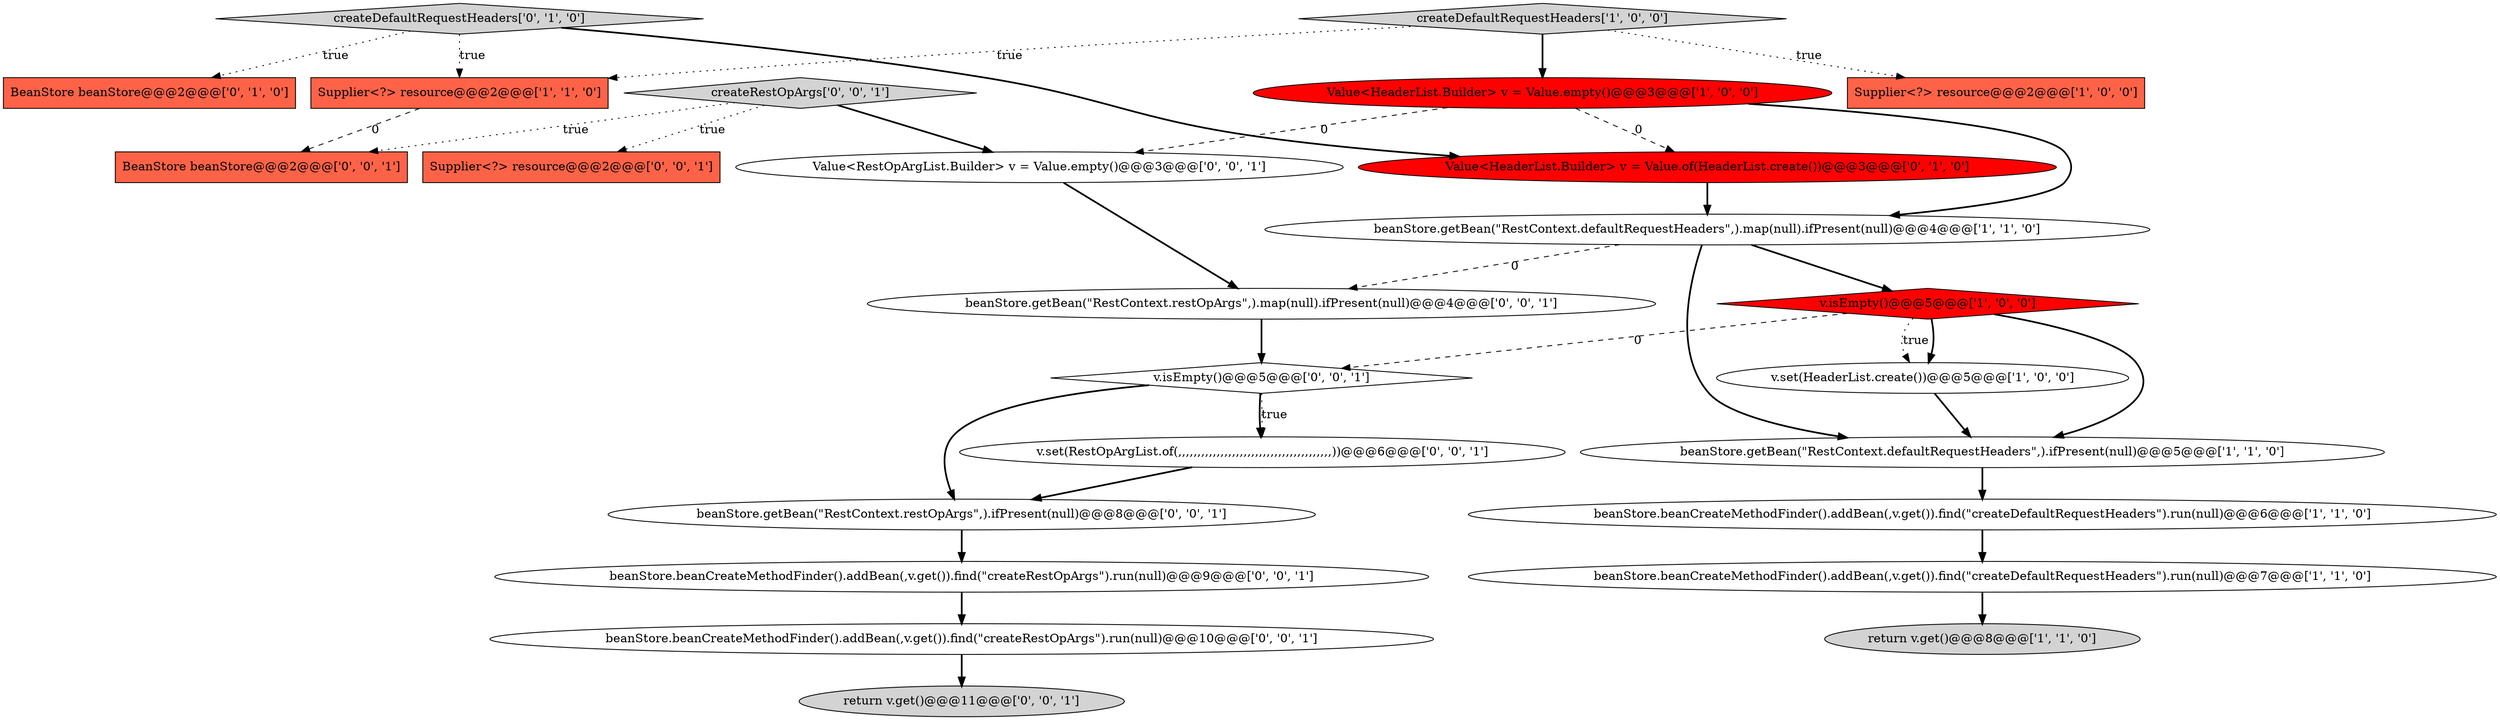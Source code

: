 digraph {
2 [style = filled, label = "v.set(HeaderList.create())@@@5@@@['1', '0', '0']", fillcolor = white, shape = ellipse image = "AAA0AAABBB1BBB"];
20 [style = filled, label = "return v.get()@@@11@@@['0', '0', '1']", fillcolor = lightgray, shape = ellipse image = "AAA0AAABBB3BBB"];
23 [style = filled, label = "v.set(RestOpArgList.of(,,,,,,,,,,,,,,,,,,,,,,,,,,,,,,,,,,,,,,,,))@@@6@@@['0', '0', '1']", fillcolor = white, shape = ellipse image = "AAA0AAABBB3BBB"];
9 [style = filled, label = "return v.get()@@@8@@@['1', '1', '0']", fillcolor = lightgray, shape = ellipse image = "AAA0AAABBB1BBB"];
17 [style = filled, label = "beanStore.beanCreateMethodFinder().addBean(,v.get()).find(\"createRestOpArgs\").run(null)@@@10@@@['0', '0', '1']", fillcolor = white, shape = ellipse image = "AAA0AAABBB3BBB"];
1 [style = filled, label = "Supplier<?> resource@@@2@@@['1', '0', '0']", fillcolor = tomato, shape = box image = "AAA0AAABBB1BBB"];
13 [style = filled, label = "createDefaultRequestHeaders['0', '1', '0']", fillcolor = lightgray, shape = diamond image = "AAA0AAABBB2BBB"];
16 [style = filled, label = "Value<RestOpArgList.Builder> v = Value.empty()@@@3@@@['0', '0', '1']", fillcolor = white, shape = ellipse image = "AAA0AAABBB3BBB"];
0 [style = filled, label = "beanStore.getBean(\"RestContext.defaultRequestHeaders\",).ifPresent(null)@@@5@@@['1', '1', '0']", fillcolor = white, shape = ellipse image = "AAA0AAABBB1BBB"];
18 [style = filled, label = "beanStore.beanCreateMethodFinder().addBean(,v.get()).find(\"createRestOpArgs\").run(null)@@@9@@@['0', '0', '1']", fillcolor = white, shape = ellipse image = "AAA0AAABBB3BBB"];
10 [style = filled, label = "beanStore.getBean(\"RestContext.defaultRequestHeaders\",).map(null).ifPresent(null)@@@4@@@['1', '1', '0']", fillcolor = white, shape = ellipse image = "AAA0AAABBB1BBB"];
12 [style = filled, label = "Value<HeaderList.Builder> v = Value.of(HeaderList.create())@@@3@@@['0', '1', '0']", fillcolor = red, shape = ellipse image = "AAA1AAABBB2BBB"];
8 [style = filled, label = "Value<HeaderList.Builder> v = Value.empty()@@@3@@@['1', '0', '0']", fillcolor = red, shape = ellipse image = "AAA1AAABBB1BBB"];
14 [style = filled, label = "v.isEmpty()@@@5@@@['0', '0', '1']", fillcolor = white, shape = diamond image = "AAA0AAABBB3BBB"];
21 [style = filled, label = "Supplier<?> resource@@@2@@@['0', '0', '1']", fillcolor = tomato, shape = box image = "AAA0AAABBB3BBB"];
5 [style = filled, label = "beanStore.beanCreateMethodFinder().addBean(,v.get()).find(\"createDefaultRequestHeaders\").run(null)@@@7@@@['1', '1', '0']", fillcolor = white, shape = ellipse image = "AAA0AAABBB1BBB"];
24 [style = filled, label = "beanStore.getBean(\"RestContext.restOpArgs\",).map(null).ifPresent(null)@@@4@@@['0', '0', '1']", fillcolor = white, shape = ellipse image = "AAA0AAABBB3BBB"];
19 [style = filled, label = "createRestOpArgs['0', '0', '1']", fillcolor = lightgray, shape = diamond image = "AAA0AAABBB3BBB"];
4 [style = filled, label = "Supplier<?> resource@@@2@@@['1', '1', '0']", fillcolor = tomato, shape = box image = "AAA0AAABBB1BBB"];
7 [style = filled, label = "createDefaultRequestHeaders['1', '0', '0']", fillcolor = lightgray, shape = diamond image = "AAA0AAABBB1BBB"];
3 [style = filled, label = "beanStore.beanCreateMethodFinder().addBean(,v.get()).find(\"createDefaultRequestHeaders\").run(null)@@@6@@@['1', '1', '0']", fillcolor = white, shape = ellipse image = "AAA0AAABBB1BBB"];
6 [style = filled, label = "v.isEmpty()@@@5@@@['1', '0', '0']", fillcolor = red, shape = diamond image = "AAA1AAABBB1BBB"];
11 [style = filled, label = "BeanStore beanStore@@@2@@@['0', '1', '0']", fillcolor = tomato, shape = box image = "AAA0AAABBB2BBB"];
22 [style = filled, label = "BeanStore beanStore@@@2@@@['0', '0', '1']", fillcolor = tomato, shape = box image = "AAA0AAABBB3BBB"];
15 [style = filled, label = "beanStore.getBean(\"RestContext.restOpArgs\",).ifPresent(null)@@@8@@@['0', '0', '1']", fillcolor = white, shape = ellipse image = "AAA0AAABBB3BBB"];
0->3 [style = bold, label=""];
8->10 [style = bold, label=""];
8->16 [style = dashed, label="0"];
5->9 [style = bold, label=""];
16->24 [style = bold, label=""];
23->15 [style = bold, label=""];
18->17 [style = bold, label=""];
14->23 [style = dotted, label="true"];
8->12 [style = dashed, label="0"];
6->0 [style = bold, label=""];
19->21 [style = dotted, label="true"];
4->22 [style = dashed, label="0"];
6->14 [style = dashed, label="0"];
7->8 [style = bold, label=""];
15->18 [style = bold, label=""];
10->6 [style = bold, label=""];
19->16 [style = bold, label=""];
24->14 [style = bold, label=""];
6->2 [style = bold, label=""];
3->5 [style = bold, label=""];
2->0 [style = bold, label=""];
12->10 [style = bold, label=""];
13->12 [style = bold, label=""];
6->2 [style = dotted, label="true"];
14->23 [style = bold, label=""];
10->0 [style = bold, label=""];
7->4 [style = dotted, label="true"];
19->22 [style = dotted, label="true"];
13->11 [style = dotted, label="true"];
14->15 [style = bold, label=""];
7->1 [style = dotted, label="true"];
10->24 [style = dashed, label="0"];
13->4 [style = dotted, label="true"];
17->20 [style = bold, label=""];
}
